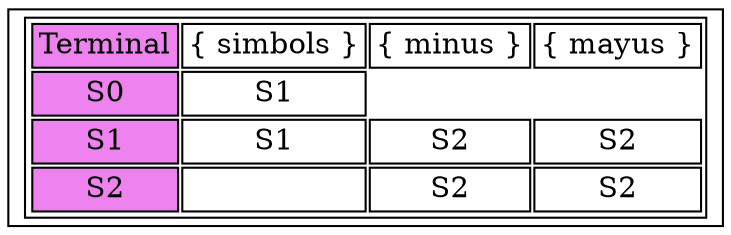 digraph G{
node [shape=record];
table [ label = <
<table>
<tr><td bgcolor="violet">Terminal</td><td>\{ simbols \}</td><td>\{ minus \}</td><td>\{ mayus \}</td></tr>
<tr>
<td bgcolor="violet">S0</td><td>S1</td>
</tr>
<tr>
<td bgcolor="violet">S1</td><td>S1</td>
<td>S2</td>
<td>S2</td>
</tr>
<tr>
<td bgcolor="violet">S2</td><td></td>
<td>S2</td>
<td>S2</td>
</tr>
</table>> ]
}
